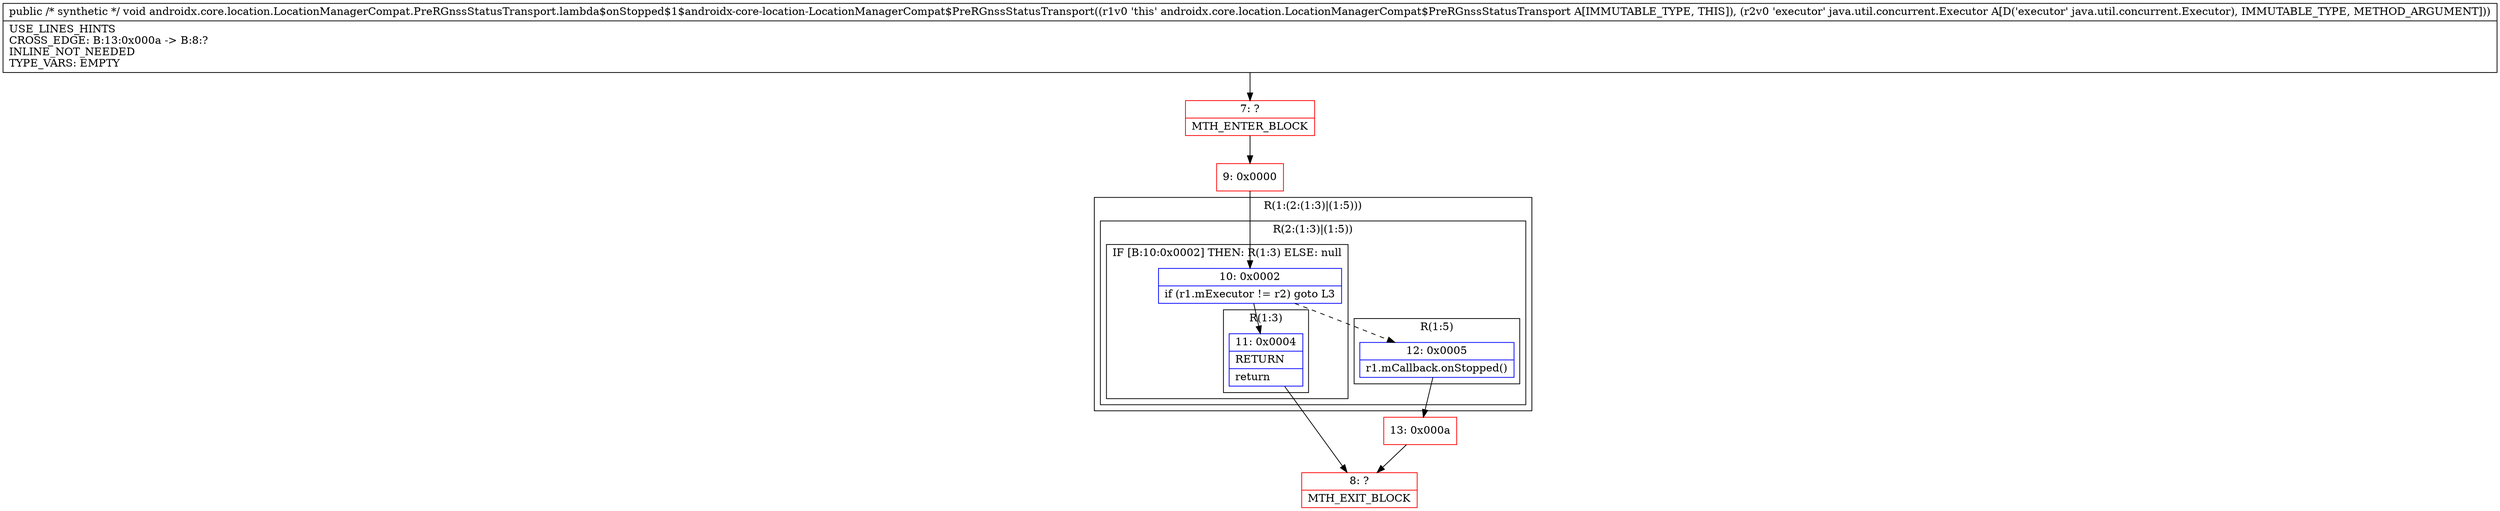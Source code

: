 digraph "CFG forandroidx.core.location.LocationManagerCompat.PreRGnssStatusTransport.lambda$onStopped$1$androidx\-core\-location\-LocationManagerCompat$PreRGnssStatusTransport(Ljava\/util\/concurrent\/Executor;)V" {
subgraph cluster_Region_1434257809 {
label = "R(1:(2:(1:3)|(1:5)))";
node [shape=record,color=blue];
subgraph cluster_Region_1504153995 {
label = "R(2:(1:3)|(1:5))";
node [shape=record,color=blue];
subgraph cluster_IfRegion_1305712954 {
label = "IF [B:10:0x0002] THEN: R(1:3) ELSE: null";
node [shape=record,color=blue];
Node_10 [shape=record,label="{10\:\ 0x0002|if (r1.mExecutor != r2) goto L3\l}"];
subgraph cluster_Region_1186356549 {
label = "R(1:3)";
node [shape=record,color=blue];
Node_11 [shape=record,label="{11\:\ 0x0004|RETURN\l|return\l}"];
}
}
subgraph cluster_Region_2067457411 {
label = "R(1:5)";
node [shape=record,color=blue];
Node_12 [shape=record,label="{12\:\ 0x0005|r1.mCallback.onStopped()\l}"];
}
}
}
Node_7 [shape=record,color=red,label="{7\:\ ?|MTH_ENTER_BLOCK\l}"];
Node_9 [shape=record,color=red,label="{9\:\ 0x0000}"];
Node_8 [shape=record,color=red,label="{8\:\ ?|MTH_EXIT_BLOCK\l}"];
Node_13 [shape=record,color=red,label="{13\:\ 0x000a}"];
MethodNode[shape=record,label="{public \/* synthetic *\/ void androidx.core.location.LocationManagerCompat.PreRGnssStatusTransport.lambda$onStopped$1$androidx\-core\-location\-LocationManagerCompat$PreRGnssStatusTransport((r1v0 'this' androidx.core.location.LocationManagerCompat$PreRGnssStatusTransport A[IMMUTABLE_TYPE, THIS]), (r2v0 'executor' java.util.concurrent.Executor A[D('executor' java.util.concurrent.Executor), IMMUTABLE_TYPE, METHOD_ARGUMENT]))  | USE_LINES_HINTS\lCROSS_EDGE: B:13:0x000a \-\> B:8:?\lINLINE_NOT_NEEDED\lTYPE_VARS: EMPTY\l}"];
MethodNode -> Node_7;Node_10 -> Node_11;
Node_10 -> Node_12[style=dashed];
Node_11 -> Node_8;
Node_12 -> Node_13;
Node_7 -> Node_9;
Node_9 -> Node_10;
Node_13 -> Node_8;
}

